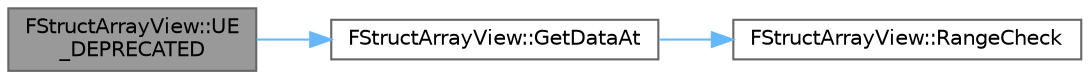 digraph "FStructArrayView::UE_DEPRECATED"
{
 // INTERACTIVE_SVG=YES
 // LATEX_PDF_SIZE
  bgcolor="transparent";
  edge [fontname=Helvetica,fontsize=10,labelfontname=Helvetica,labelfontsize=10];
  node [fontname=Helvetica,fontsize=10,shape=box,height=0.2,width=0.4];
  rankdir="LR";
  Node1 [id="Node000001",label="FStructArrayView::UE\l_DEPRECATED",height=0.2,width=0.4,color="gray40", fillcolor="grey60", style="filled", fontcolor="black",tooltip=" "];
  Node1 -> Node2 [id="edge1_Node000001_Node000002",color="steelblue1",style="solid",tooltip=" "];
  Node2 [id="Node000002",label="FStructArrayView::GetDataAt",height=0.2,width=0.4,color="grey40", fillcolor="white", style="filled",URL="$d8/dda/structFStructArrayView.html#abb1aba608b5e1dd7e48716d26382a9ab",tooltip="Helper function for returning a pointer to an element in the array."];
  Node2 -> Node3 [id="edge2_Node000002_Node000003",color="steelblue1",style="solid",tooltip=" "];
  Node3 [id="Node000003",label="FStructArrayView::RangeCheck",height=0.2,width=0.4,color="grey40", fillcolor="white", style="filled",URL="$d8/dda/structFStructArrayView.html#a6fa6d0133797d716de5fc2682126f43f",tooltip="Checks if index is in array range."];
}
